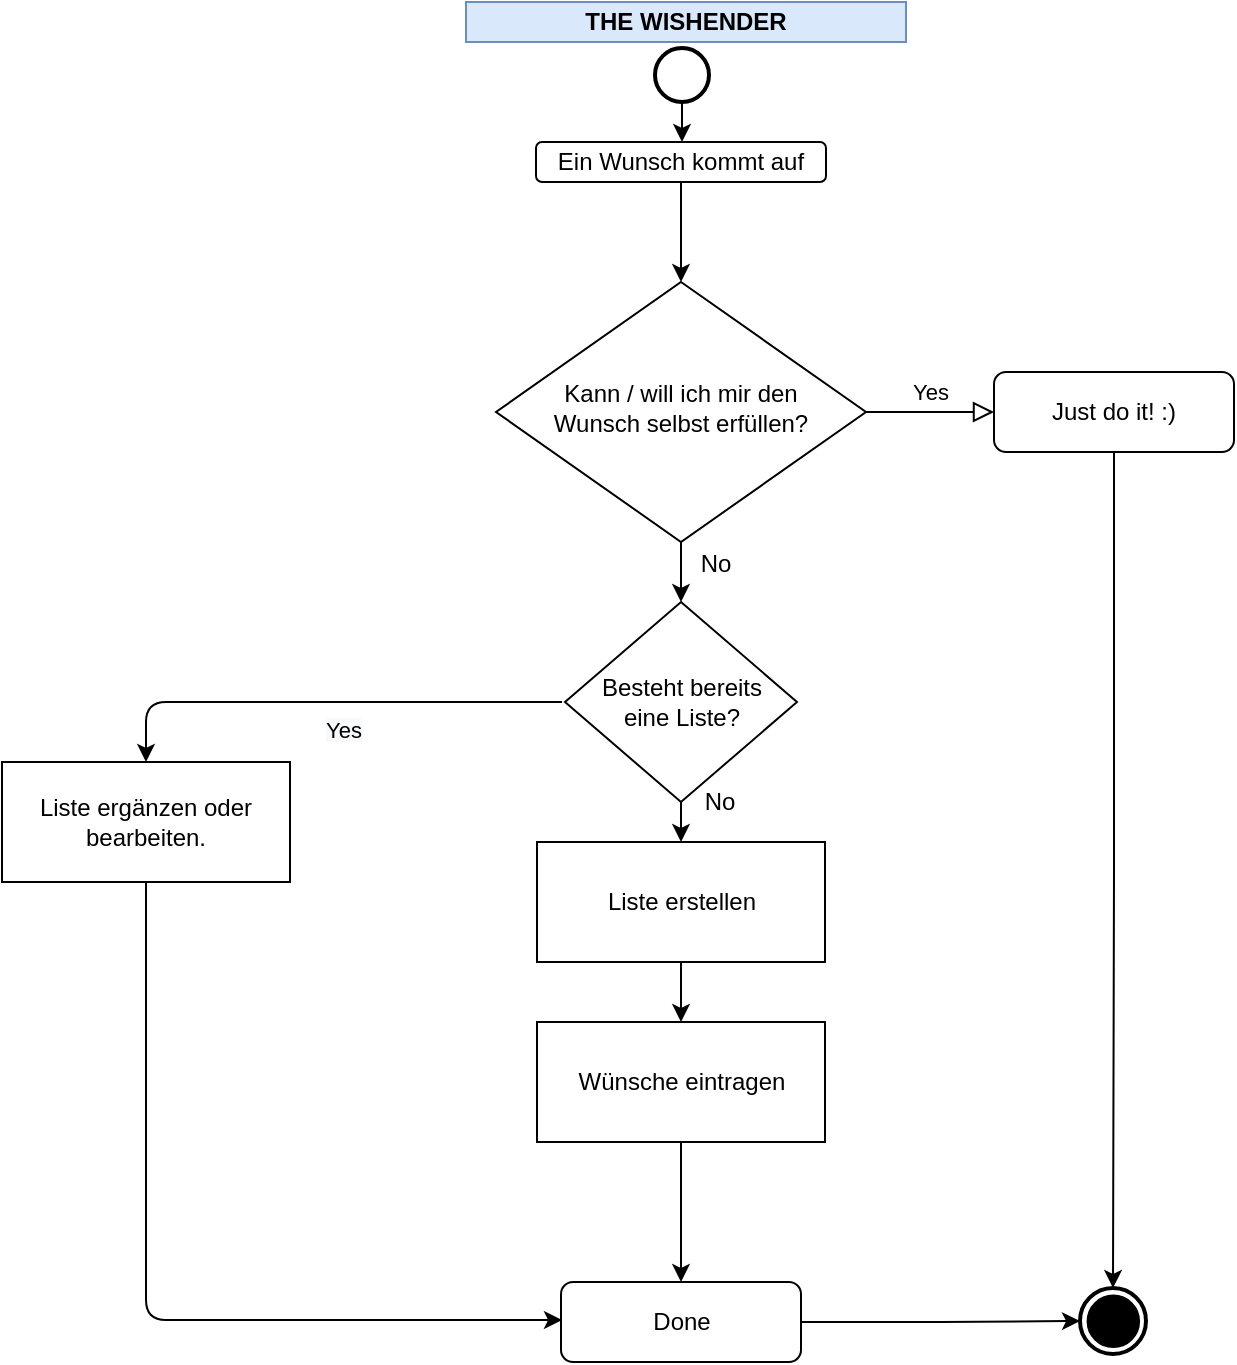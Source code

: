<mxfile version="14.7.0" type="github">
  <diagram id="C5RBs43oDa-KdzZeNtuy" name="Page-1">
    <mxGraphModel dx="5557" dy="2975" grid="1" gridSize="10" guides="1" tooltips="1" connect="1" arrows="1" fold="1" page="1" pageScale="1" pageWidth="827" pageHeight="1169" math="0" shadow="0">
      <root>
        <mxCell id="WIyWlLk6GJQsqaUBKTNV-0" />
        <mxCell id="WIyWlLk6GJQsqaUBKTNV-1" parent="WIyWlLk6GJQsqaUBKTNV-0" />
        <mxCell id="di-3Y8y_mHHa996DrnMo-0" style="edgeStyle=orthogonalEdgeStyle;rounded=0;orthogonalLoop=1;jettySize=auto;html=1;entryX=0.5;entryY=0;entryDx=0;entryDy=0;" parent="WIyWlLk6GJQsqaUBKTNV-1" source="WIyWlLk6GJQsqaUBKTNV-3" target="WIyWlLk6GJQsqaUBKTNV-6" edge="1">
          <mxGeometry relative="1" as="geometry" />
        </mxCell>
        <mxCell id="WIyWlLk6GJQsqaUBKTNV-3" value="Ein Wunsch kommt auf" style="rounded=1;whiteSpace=wrap;html=1;fontSize=12;glass=0;strokeWidth=1;shadow=0;" parent="WIyWlLk6GJQsqaUBKTNV-1" vertex="1">
          <mxGeometry x="249" y="250" width="145" height="20" as="geometry" />
        </mxCell>
        <mxCell id="WIyWlLk6GJQsqaUBKTNV-5" value="Yes" style="edgeStyle=orthogonalEdgeStyle;rounded=0;html=1;jettySize=auto;orthogonalLoop=1;fontSize=11;endArrow=block;endFill=0;endSize=8;strokeWidth=1;shadow=0;labelBackgroundColor=none;" parent="WIyWlLk6GJQsqaUBKTNV-1" source="WIyWlLk6GJQsqaUBKTNV-6" target="WIyWlLk6GJQsqaUBKTNV-7" edge="1">
          <mxGeometry y="10" relative="1" as="geometry">
            <mxPoint as="offset" />
          </mxGeometry>
        </mxCell>
        <mxCell id="U8Mcb4lg5IfBwJAD4T7I-14" style="edgeStyle=orthogonalEdgeStyle;rounded=0;orthogonalLoop=1;jettySize=auto;html=1;entryX=0.5;entryY=0;entryDx=0;entryDy=0;" parent="WIyWlLk6GJQsqaUBKTNV-1" source="WIyWlLk6GJQsqaUBKTNV-6" target="UaOyjIJ_8gi9OEM0rkwh-13" edge="1">
          <mxGeometry relative="1" as="geometry">
            <mxPoint x="321" y="490" as="targetPoint" />
          </mxGeometry>
        </mxCell>
        <mxCell id="WIyWlLk6GJQsqaUBKTNV-6" value="&lt;font style=&quot;font-size: 12px&quot;&gt;Kann / will ich mir den Wunsch&amp;nbsp;selbst erfüllen?&lt;/font&gt;" style="rhombus;whiteSpace=wrap;html=1;shadow=0;fontFamily=Helvetica;fontSize=12;align=center;strokeWidth=1;spacing=6;spacingTop=-4;" parent="WIyWlLk6GJQsqaUBKTNV-1" vertex="1">
          <mxGeometry x="229" y="320" width="185" height="130" as="geometry" />
        </mxCell>
        <mxCell id="E0A_zV6E4AdtdAHmEf6j-4" style="edgeStyle=orthogonalEdgeStyle;rounded=0;orthogonalLoop=1;jettySize=auto;html=1;entryX=0.5;entryY=0;entryDx=0;entryDy=0;entryPerimeter=0;" edge="1" parent="WIyWlLk6GJQsqaUBKTNV-1" source="WIyWlLk6GJQsqaUBKTNV-7" target="E0A_zV6E4AdtdAHmEf6j-6">
          <mxGeometry relative="1" as="geometry">
            <mxPoint x="538.5" y="828.5" as="targetPoint" />
          </mxGeometry>
        </mxCell>
        <mxCell id="WIyWlLk6GJQsqaUBKTNV-7" value="Just do it! :)" style="rounded=1;whiteSpace=wrap;html=1;fontSize=12;glass=0;strokeWidth=1;shadow=0;" parent="WIyWlLk6GJQsqaUBKTNV-1" vertex="1">
          <mxGeometry x="478" y="365" width="120" height="40" as="geometry" />
        </mxCell>
        <mxCell id="E0A_zV6E4AdtdAHmEf6j-3" style="edgeStyle=orthogonalEdgeStyle;rounded=0;orthogonalLoop=1;jettySize=auto;html=1;entryX=0;entryY=0.5;entryDx=0;entryDy=0;entryPerimeter=0;" edge="1" parent="WIyWlLk6GJQsqaUBKTNV-1" source="WIyWlLk6GJQsqaUBKTNV-11" target="E0A_zV6E4AdtdAHmEf6j-6">
          <mxGeometry relative="1" as="geometry">
            <mxPoint x="527" y="840" as="targetPoint" />
          </mxGeometry>
        </mxCell>
        <mxCell id="WIyWlLk6GJQsqaUBKTNV-11" value="Done" style="rounded=1;whiteSpace=wrap;html=1;fontSize=12;glass=0;strokeWidth=1;shadow=0;" parent="WIyWlLk6GJQsqaUBKTNV-1" vertex="1">
          <mxGeometry x="261.5" y="820" width="120" height="40" as="geometry" />
        </mxCell>
        <mxCell id="U8Mcb4lg5IfBwJAD4T7I-0" value="&lt;b&gt;THE WISHENDER&lt;/b&gt;" style="text;html=1;strokeColor=#6c8ebf;fillColor=#dae8fc;align=center;verticalAlign=middle;whiteSpace=wrap;rounded=0;" parent="WIyWlLk6GJQsqaUBKTNV-1" vertex="1">
          <mxGeometry x="214" y="180" width="220" height="20" as="geometry" />
        </mxCell>
        <mxCell id="U8Mcb4lg5IfBwJAD4T7I-17" value="No" style="text;html=1;strokeColor=none;fillColor=none;align=center;verticalAlign=middle;whiteSpace=wrap;rounded=0;" parent="WIyWlLk6GJQsqaUBKTNV-1" vertex="1">
          <mxGeometry x="319" y="451" width="40" height="20" as="geometry" />
        </mxCell>
        <mxCell id="UaOyjIJ_8gi9OEM0rkwh-0" value="" style="endArrow=classic;html=1;entryX=0.5;entryY=0;entryDx=0;entryDy=0;" parent="WIyWlLk6GJQsqaUBKTNV-1" target="UaOyjIJ_8gi9OEM0rkwh-2" edge="1">
          <mxGeometry width="50" height="50" relative="1" as="geometry">
            <mxPoint x="262" y="530" as="sourcePoint" />
            <mxPoint x="122" y="590" as="targetPoint" />
            <Array as="points">
              <mxPoint x="54" y="530" />
            </Array>
          </mxGeometry>
        </mxCell>
        <mxCell id="UaOyjIJ_8gi9OEM0rkwh-1" value="&lt;meta charset=&quot;utf-8&quot;&gt;&lt;span style=&quot;color: rgb(0, 0, 0); font-family: helvetica; font-size: 11px; font-style: normal; font-weight: 400; letter-spacing: normal; text-align: center; text-indent: 0px; text-transform: none; word-spacing: 0px; background-color: rgb(248, 249, 250); display: inline; float: none;&quot;&gt;Yes&lt;/span&gt;" style="text;whiteSpace=wrap;html=1;rotation=0;" parent="WIyWlLk6GJQsqaUBKTNV-1" vertex="1">
          <mxGeometry x="142" y="530" width="40" height="30" as="geometry" />
        </mxCell>
        <mxCell id="UaOyjIJ_8gi9OEM0rkwh-2" value="Liste ergänzen oder bearbeiten." style="rounded=0;whiteSpace=wrap;html=1;strokeWidth=1;" parent="WIyWlLk6GJQsqaUBKTNV-1" vertex="1">
          <mxGeometry x="-18" y="560" width="144" height="60" as="geometry" />
        </mxCell>
        <mxCell id="UaOyjIJ_8gi9OEM0rkwh-3" value="" style="endArrow=classic;html=1;exitX=0.5;exitY=1;exitDx=0;exitDy=0;" parent="WIyWlLk6GJQsqaUBKTNV-1" source="UaOyjIJ_8gi9OEM0rkwh-2" edge="1">
          <mxGeometry width="50" height="50" relative="1" as="geometry">
            <mxPoint x="192" y="680" as="sourcePoint" />
            <mxPoint x="262" y="839" as="targetPoint" />
            <Array as="points">
              <mxPoint x="54" y="839" />
            </Array>
          </mxGeometry>
        </mxCell>
        <mxCell id="UaOyjIJ_8gi9OEM0rkwh-4" value="" style="endArrow=classic;html=1;entryX=0.5;entryY=0;entryDx=0;entryDy=0;exitX=0.5;exitY=1;exitDx=0;exitDy=0;" parent="WIyWlLk6GJQsqaUBKTNV-1" source="UaOyjIJ_8gi9OEM0rkwh-13" target="UaOyjIJ_8gi9OEM0rkwh-5" edge="1">
          <mxGeometry width="50" height="50" relative="1" as="geometry">
            <mxPoint x="322" y="550" as="sourcePoint" />
            <mxPoint x="322" y="590" as="targetPoint" />
          </mxGeometry>
        </mxCell>
        <mxCell id="UaOyjIJ_8gi9OEM0rkwh-5" value="Liste erstellen" style="rounded=0;whiteSpace=wrap;html=1;strokeWidth=1;" parent="WIyWlLk6GJQsqaUBKTNV-1" vertex="1">
          <mxGeometry x="249.5" y="600" width="144" height="60" as="geometry" />
        </mxCell>
        <mxCell id="UaOyjIJ_8gi9OEM0rkwh-7" value="Wünsche eintragen" style="rounded=0;whiteSpace=wrap;html=1;strokeWidth=1;" parent="WIyWlLk6GJQsqaUBKTNV-1" vertex="1">
          <mxGeometry x="249.5" y="690" width="144" height="60" as="geometry" />
        </mxCell>
        <mxCell id="UaOyjIJ_8gi9OEM0rkwh-9" value="" style="endArrow=classic;html=1;entryX=0.5;entryY=0;entryDx=0;entryDy=0;exitX=0.5;exitY=1;exitDx=0;exitDy=0;" parent="WIyWlLk6GJQsqaUBKTNV-1" source="UaOyjIJ_8gi9OEM0rkwh-7" target="WIyWlLk6GJQsqaUBKTNV-11" edge="1">
          <mxGeometry width="50" height="50" relative="1" as="geometry">
            <mxPoint x="194" y="820" as="sourcePoint" />
            <mxPoint x="321.5" y="779" as="targetPoint" />
          </mxGeometry>
        </mxCell>
        <mxCell id="UaOyjIJ_8gi9OEM0rkwh-10" value="" style="endArrow=classic;html=1;entryX=0.5;entryY=0;entryDx=0;entryDy=0;exitX=0.5;exitY=1;exitDx=0;exitDy=0;" parent="WIyWlLk6GJQsqaUBKTNV-1" source="UaOyjIJ_8gi9OEM0rkwh-5" target="UaOyjIJ_8gi9OEM0rkwh-7" edge="1">
          <mxGeometry width="50" height="50" relative="1" as="geometry">
            <mxPoint x="292" y="720" as="sourcePoint" />
            <mxPoint x="342" y="670" as="targetPoint" />
          </mxGeometry>
        </mxCell>
        <mxCell id="UaOyjIJ_8gi9OEM0rkwh-13" value="Besteht bereits &lt;br&gt;eine Liste?" style="rhombus;whiteSpace=wrap;html=1;strokeWidth=1;" parent="WIyWlLk6GJQsqaUBKTNV-1" vertex="1">
          <mxGeometry x="263.5" y="480" width="116" height="100" as="geometry" />
        </mxCell>
        <mxCell id="UaOyjIJ_8gi9OEM0rkwh-15" value="No" style="text;html=1;strokeColor=none;fillColor=none;align=center;verticalAlign=middle;whiteSpace=wrap;rounded=0;" parent="WIyWlLk6GJQsqaUBKTNV-1" vertex="1">
          <mxGeometry x="321" y="570" width="40" height="20" as="geometry" />
        </mxCell>
        <mxCell id="E0A_zV6E4AdtdAHmEf6j-8" style="edgeStyle=orthogonalEdgeStyle;rounded=0;orthogonalLoop=1;jettySize=auto;html=1;entryX=0.5;entryY=0;entryDx=0;entryDy=0;" edge="1" parent="WIyWlLk6GJQsqaUBKTNV-1" source="E0A_zV6E4AdtdAHmEf6j-0" target="WIyWlLk6GJQsqaUBKTNV-3">
          <mxGeometry relative="1" as="geometry" />
        </mxCell>
        <mxCell id="E0A_zV6E4AdtdAHmEf6j-0" value="" style="strokeWidth=2;html=1;shape=mxgraph.flowchart.start_2;whiteSpace=wrap;" vertex="1" parent="WIyWlLk6GJQsqaUBKTNV-1">
          <mxGeometry x="308.5" y="203" width="27" height="27" as="geometry" />
        </mxCell>
        <mxCell id="E0A_zV6E4AdtdAHmEf6j-7" value="" style="group" vertex="1" connectable="0" parent="WIyWlLk6GJQsqaUBKTNV-1">
          <mxGeometry x="521" y="823" width="33" height="33" as="geometry" />
        </mxCell>
        <mxCell id="E0A_zV6E4AdtdAHmEf6j-6" value="" style="strokeWidth=2;html=1;shape=mxgraph.flowchart.start_2;whiteSpace=wrap;fillColor=#FFFFFF;" vertex="1" parent="E0A_zV6E4AdtdAHmEf6j-7">
          <mxGeometry width="33" height="33" as="geometry" />
        </mxCell>
        <mxCell id="E0A_zV6E4AdtdAHmEf6j-5" value="" style="strokeWidth=2;html=1;shape=mxgraph.flowchart.start_2;whiteSpace=wrap;fillColor=#000000;" vertex="1" parent="E0A_zV6E4AdtdAHmEf6j-7">
          <mxGeometry x="4.29" y="4.29" width="24.75" height="24.75" as="geometry" />
        </mxCell>
      </root>
    </mxGraphModel>
  </diagram>
</mxfile>
